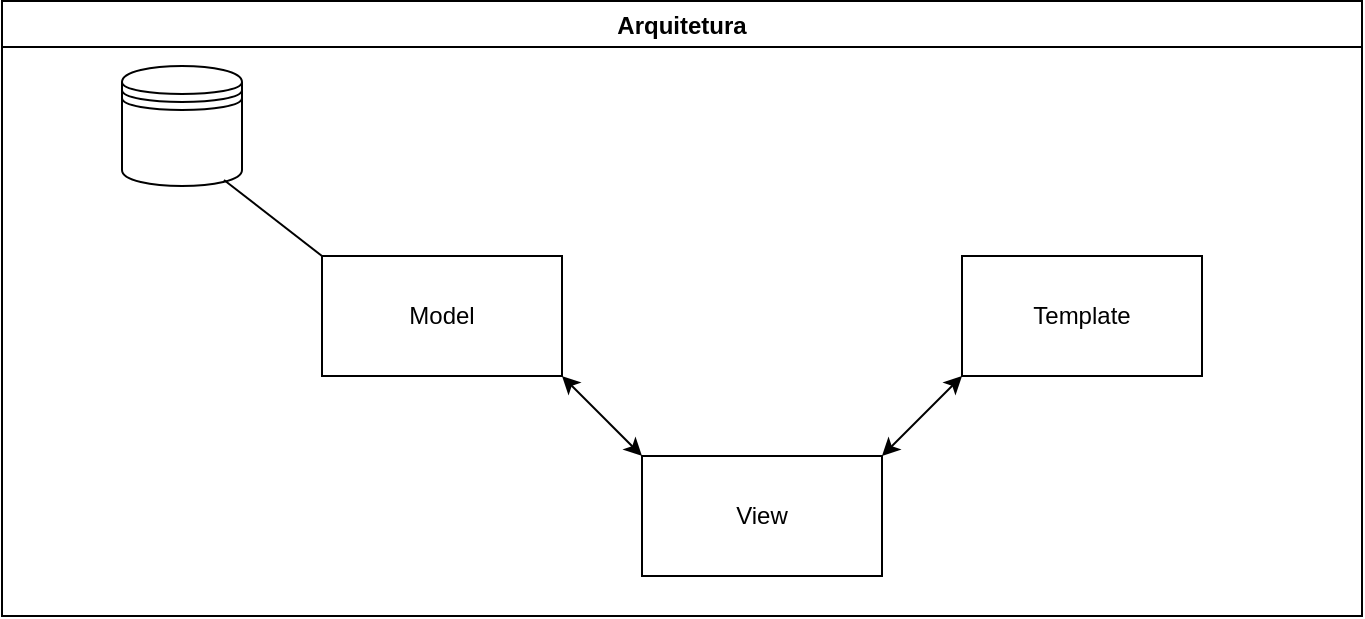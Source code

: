 <mxfile version="15.1.4" type="device"><diagram name="Page-1" id="58cdce13-f638-feb5-8d6f-7d28b1aa9fa0"><mxGraphModel dx="937" dy="349" grid="1" gridSize="10" guides="1" tooltips="1" connect="1" arrows="1" fold="1" page="1" pageScale="1" pageWidth="1100" pageHeight="850" background="none" math="0" shadow="0"><root><mxCell id="0"/><mxCell id="1" parent="0"/><mxCell id="LCbqecV5_GI_Xbrmc8cU-3" value="" style="shape=datastore;whiteSpace=wrap;html=1;" vertex="1" parent="1"><mxGeometry x="140" y="365" width="60" height="60" as="geometry"/></mxCell><mxCell id="LCbqecV5_GI_Xbrmc8cU-9" value="View" style="rounded=0;whiteSpace=wrap;html=1;" vertex="1" parent="1"><mxGeometry x="400" y="560" width="120" height="60" as="geometry"/></mxCell><mxCell id="LCbqecV5_GI_Xbrmc8cU-10" value="Template" style="rounded=0;whiteSpace=wrap;html=1;" vertex="1" parent="1"><mxGeometry x="560" y="460" width="120" height="60" as="geometry"/></mxCell><mxCell id="LCbqecV5_GI_Xbrmc8cU-16" value="Model" style="rounded=0;whiteSpace=wrap;html=1;" vertex="1" parent="1"><mxGeometry x="240" y="460" width="120" height="60" as="geometry"/></mxCell><mxCell id="LCbqecV5_GI_Xbrmc8cU-28" value="" style="endArrow=classic;startArrow=classic;html=1;entryX=0;entryY=1;entryDx=0;entryDy=0;exitX=1;exitY=0;exitDx=0;exitDy=0;" edge="1" parent="1" source="LCbqecV5_GI_Xbrmc8cU-9" target="LCbqecV5_GI_Xbrmc8cU-10"><mxGeometry width="50" height="50" relative="1" as="geometry"><mxPoint x="360" y="580" as="sourcePoint"/><mxPoint x="410" y="530" as="targetPoint"/></mxGeometry></mxCell><mxCell id="LCbqecV5_GI_Xbrmc8cU-29" value="" style="endArrow=classic;startArrow=classic;html=1;entryX=1;entryY=1;entryDx=0;entryDy=0;exitX=0;exitY=0;exitDx=0;exitDy=0;" edge="1" parent="1" source="LCbqecV5_GI_Xbrmc8cU-9" target="LCbqecV5_GI_Xbrmc8cU-16"><mxGeometry width="50" height="50" relative="1" as="geometry"><mxPoint x="360" y="580" as="sourcePoint"/><mxPoint x="410" y="530" as="targetPoint"/></mxGeometry></mxCell><mxCell id="LCbqecV5_GI_Xbrmc8cU-31" value="" style="endArrow=none;html=1;exitX=0.85;exitY=0.95;exitDx=0;exitDy=0;exitPerimeter=0;entryX=0;entryY=0;entryDx=0;entryDy=0;" edge="1" parent="1" source="LCbqecV5_GI_Xbrmc8cU-3" target="LCbqecV5_GI_Xbrmc8cU-16"><mxGeometry width="50" height="50" relative="1" as="geometry"><mxPoint x="360" y="430" as="sourcePoint"/><mxPoint x="410" y="380" as="targetPoint"/></mxGeometry></mxCell><mxCell id="LCbqecV5_GI_Xbrmc8cU-32" value="Arquitetura" style="swimlane;" vertex="1" parent="1"><mxGeometry x="80" y="332.5" width="680" height="307.5" as="geometry"/></mxCell></root></mxGraphModel></diagram></mxfile>